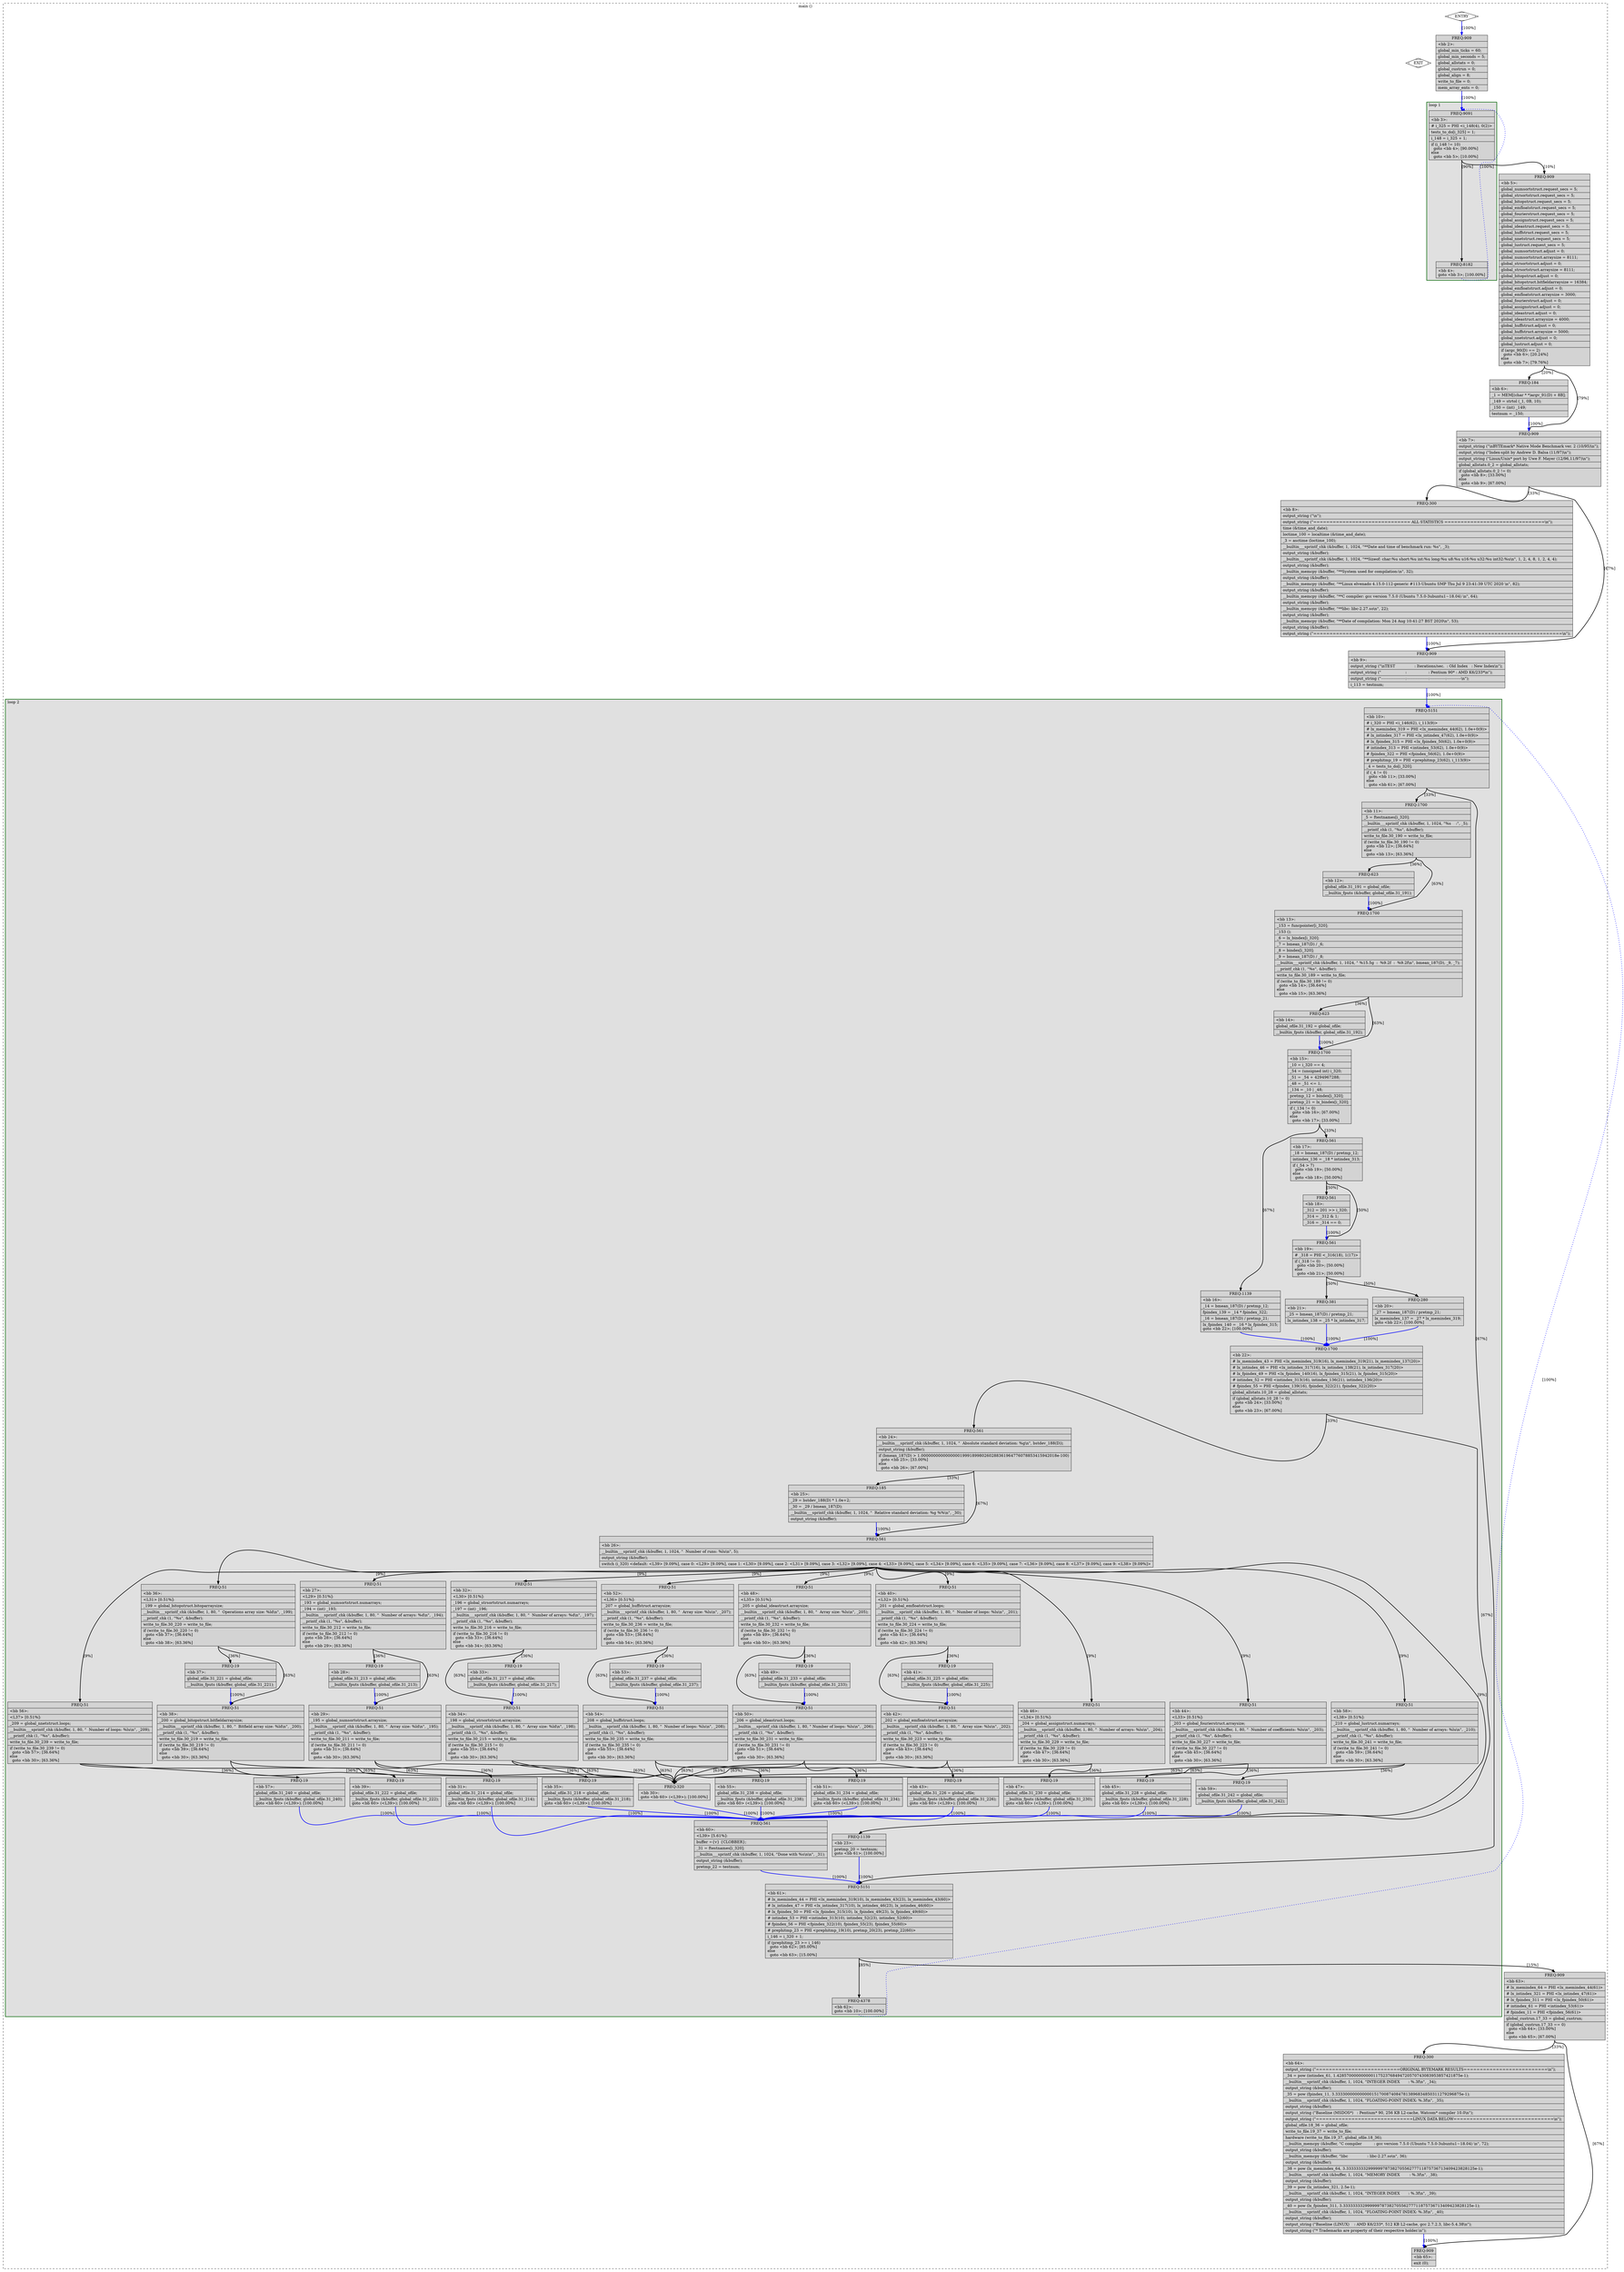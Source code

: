 digraph "nbench0.c.144t.lsplit" {
overlap=false;
subgraph "cluster_main" {
	style="dashed";
	color="black";
	label="main ()";
	subgraph cluster_54_2 {
	style="filled";
	color="darkgreen";
	fillcolor="grey88";
	label="loop 2";
	labeljust=l;
	penwidth=2;
	fn_54_basic_block_10 [shape=record,style=filled,fillcolor=lightgrey,label="{ FREQ:5151 |\<bb\ 10\>:\l\
|#\ i_320\ =\ PHI\ \<i_146(62),\ i_113(9)\>\l\
|#\ lx_memindex_319\ =\ PHI\ \<lx_memindex_44(62),\ 1.0e+0(9)\>\l\
|#\ lx_intindex_317\ =\ PHI\ \<lx_intindex_47(62),\ 1.0e+0(9)\>\l\
|#\ lx_fpindex_315\ =\ PHI\ \<lx_fpindex_50(62),\ 1.0e+0(9)\>\l\
|#\ intindex_313\ =\ PHI\ \<intindex_53(62),\ 1.0e+0(9)\>\l\
|#\ fpindex_322\ =\ PHI\ \<fpindex_56(62),\ 1.0e+0(9)\>\l\
|#\ prephitmp_19\ =\ PHI\ \<prephitmp_23(62),\ i_113(9)\>\l\
|_4\ =\ tests_to_do[i_320];\l\
|if\ (_4\ !=\ 0)\l\
\ \ goto\ \<bb\ 11\>;\ [33.00%]\l\
else\l\
\ \ goto\ \<bb\ 61\>;\ [67.00%]\l\
}"];

	fn_54_basic_block_11 [shape=record,style=filled,fillcolor=lightgrey,label="{ FREQ:1700 |\<bb\ 11\>:\l\
|_5\ =\ ftestnames[i_320];\l\
|__builtin___sprintf_chk\ (&buffer,\ 1,\ 1024,\ \"%s\ \ \ \ :\",\ _5);\l\
|__printf_chk\ (1,\ \"%s\",\ &buffer);\l\
|write_to_file.30_190\ =\ write_to_file;\l\
|if\ (write_to_file.30_190\ !=\ 0)\l\
\ \ goto\ \<bb\ 12\>;\ [36.64%]\l\
else\l\
\ \ goto\ \<bb\ 13\>;\ [63.36%]\l\
}"];

	fn_54_basic_block_61 [shape=record,style=filled,fillcolor=lightgrey,label="{ FREQ:5151 |\<bb\ 61\>:\l\
|#\ lx_memindex_44\ =\ PHI\ \<lx_memindex_319(10),\ lx_memindex_43(23),\ lx_memindex_43(60)\>\l\
|#\ lx_intindex_47\ =\ PHI\ \<lx_intindex_317(10),\ lx_intindex_46(23),\ lx_intindex_46(60)\>\l\
|#\ lx_fpindex_50\ =\ PHI\ \<lx_fpindex_315(10),\ lx_fpindex_49(23),\ lx_fpindex_49(60)\>\l\
|#\ intindex_53\ =\ PHI\ \<intindex_313(10),\ intindex_52(23),\ intindex_52(60)\>\l\
|#\ fpindex_56\ =\ PHI\ \<fpindex_322(10),\ fpindex_55(23),\ fpindex_55(60)\>\l\
|#\ prephitmp_23\ =\ PHI\ \<prephitmp_19(10),\ pretmp_20(23),\ pretmp_22(60)\>\l\
|i_146\ =\ i_320\ +\ 1;\l\
|if\ (prephitmp_23\ \>=\ i_146)\l\
\ \ goto\ \<bb\ 62\>;\ [85.00%]\l\
else\l\
\ \ goto\ \<bb\ 63\>;\ [15.00%]\l\
}"];

	fn_54_basic_block_12 [shape=record,style=filled,fillcolor=lightgrey,label="{ FREQ:623 |\<bb\ 12\>:\l\
|global_ofile.31_191\ =\ global_ofile;\l\
|__builtin_fputs\ (&buffer,\ global_ofile.31_191);\l\
}"];

	fn_54_basic_block_13 [shape=record,style=filled,fillcolor=lightgrey,label="{ FREQ:1700 |\<bb\ 13\>:\l\
|_153\ =\ funcpointer[i_320];\l\
|_153\ ();\l\
|_6\ =\ lx_bindex[i_320];\l\
|_7\ =\ bmean_187(D)\ /\ _6;\l\
|_8\ =\ bindex[i_320];\l\
|_9\ =\ bmean_187(D)\ /\ _8;\l\
|__builtin___sprintf_chk\ (&buffer,\ 1,\ 1024,\ \"\ %15.5g\ \ :\ \ %9.2f\ \ :\ \ %9.2f\\n\",\ bmean_187(D),\ _9,\ _7);\l\
|__printf_chk\ (1,\ \"%s\",\ &buffer);\l\
|write_to_file.30_189\ =\ write_to_file;\l\
|if\ (write_to_file.30_189\ !=\ 0)\l\
\ \ goto\ \<bb\ 14\>;\ [36.64%]\l\
else\l\
\ \ goto\ \<bb\ 15\>;\ [63.36%]\l\
}"];

	fn_54_basic_block_62 [shape=record,style=filled,fillcolor=lightgrey,label="{ FREQ:4378 |\<bb\ 62\>:\l\
goto\ \<bb\ 10\>;\ [100.00%]\l\
}"];

	fn_54_basic_block_14 [shape=record,style=filled,fillcolor=lightgrey,label="{ FREQ:623 |\<bb\ 14\>:\l\
|global_ofile.31_192\ =\ global_ofile;\l\
|__builtin_fputs\ (&buffer,\ global_ofile.31_192);\l\
}"];

	fn_54_basic_block_15 [shape=record,style=filled,fillcolor=lightgrey,label="{ FREQ:1700 |\<bb\ 15\>:\l\
|_10\ =\ i_320\ ==\ 4;\l\
|_54\ =\ (unsigned\ int)\ i_320;\l\
|_51\ =\ _54\ +\ 4294967288;\l\
|_48\ =\ _51\ \<=\ 1;\l\
|_134\ =\ _10\ \|\ _48;\l\
|pretmp_12\ =\ bindex[i_320];\l\
|pretmp_21\ =\ lx_bindex[i_320];\l\
|if\ (_134\ !=\ 0)\l\
\ \ goto\ \<bb\ 16\>;\ [67.00%]\l\
else\l\
\ \ goto\ \<bb\ 17\>;\ [33.00%]\l\
}"];

	fn_54_basic_block_16 [shape=record,style=filled,fillcolor=lightgrey,label="{ FREQ:1139 |\<bb\ 16\>:\l\
|_14\ =\ bmean_187(D)\ /\ pretmp_12;\l\
|fpindex_139\ =\ _14\ *\ fpindex_322;\l\
|_16\ =\ bmean_187(D)\ /\ pretmp_21;\l\
|lx_fpindex_140\ =\ _16\ *\ lx_fpindex_315;\l\
goto\ \<bb\ 22\>;\ [100.00%]\l\
}"];

	fn_54_basic_block_17 [shape=record,style=filled,fillcolor=lightgrey,label="{ FREQ:561 |\<bb\ 17\>:\l\
|_18\ =\ bmean_187(D)\ /\ pretmp_12;\l\
|intindex_136\ =\ _18\ *\ intindex_313;\l\
|if\ (_54\ \>\ 7)\l\
\ \ goto\ \<bb\ 19\>;\ [50.00%]\l\
else\l\
\ \ goto\ \<bb\ 18\>;\ [50.00%]\l\
}"];

	fn_54_basic_block_22 [shape=record,style=filled,fillcolor=lightgrey,label="{ FREQ:1700 |\<bb\ 22\>:\l\
|#\ lx_memindex_43\ =\ PHI\ \<lx_memindex_319(16),\ lx_memindex_319(21),\ lx_memindex_137(20)\>\l\
|#\ lx_intindex_46\ =\ PHI\ \<lx_intindex_317(16),\ lx_intindex_138(21),\ lx_intindex_317(20)\>\l\
|#\ lx_fpindex_49\ =\ PHI\ \<lx_fpindex_140(16),\ lx_fpindex_315(21),\ lx_fpindex_315(20)\>\l\
|#\ intindex_52\ =\ PHI\ \<intindex_313(16),\ intindex_136(21),\ intindex_136(20)\>\l\
|#\ fpindex_55\ =\ PHI\ \<fpindex_139(16),\ fpindex_322(21),\ fpindex_322(20)\>\l\
|global_allstats.10_28\ =\ global_allstats;\l\
|if\ (global_allstats.10_28\ !=\ 0)\l\
\ \ goto\ \<bb\ 24\>;\ [33.00%]\l\
else\l\
\ \ goto\ \<bb\ 23\>;\ [67.00%]\l\
}"];

	fn_54_basic_block_18 [shape=record,style=filled,fillcolor=lightgrey,label="{ FREQ:561 |\<bb\ 18\>:\l\
|_312\ =\ 201\ \>\>\ i_320;\l\
|_314\ =\ _312\ &\ 1;\l\
|_316\ =\ _314\ ==\ 0;\l\
}"];

	fn_54_basic_block_19 [shape=record,style=filled,fillcolor=lightgrey,label="{ FREQ:561 |\<bb\ 19\>:\l\
|#\ _318\ =\ PHI\ \<_316(18),\ 1(17)\>\l\
|if\ (_318\ !=\ 0)\l\
\ \ goto\ \<bb\ 20\>;\ [50.00%]\l\
else\l\
\ \ goto\ \<bb\ 21\>;\ [50.00%]\l\
}"];

	fn_54_basic_block_24 [shape=record,style=filled,fillcolor=lightgrey,label="{ FREQ:561 |\<bb\ 24\>:\l\
|__builtin___sprintf_chk\ (&buffer,\ 1,\ 1024,\ \"\ \ Absolute\ standard\ deviation:\ %g\\n\",\ bstdev_188(D));\l\
|output_string\ (&buffer);\l\
|if\ (bmean_187(D)\ \>\ 1.00000000000000001999189980260288361964776078853415942018e-100)\l\
\ \ goto\ \<bb\ 25\>;\ [33.00%]\l\
else\l\
\ \ goto\ \<bb\ 26\>;\ [67.00%]\l\
}"];

	fn_54_basic_block_23 [shape=record,style=filled,fillcolor=lightgrey,label="{ FREQ:1139 |\<bb\ 23\>:\l\
|pretmp_20\ =\ testnum;\l\
goto\ \<bb\ 61\>;\ [100.00%]\l\
}"];

	fn_54_basic_block_21 [shape=record,style=filled,fillcolor=lightgrey,label="{ FREQ:381 |\<bb\ 21\>:\l\
|_25\ =\ bmean_187(D)\ /\ pretmp_21;\l\
|lx_intindex_138\ =\ _25\ *\ lx_intindex_317;\l\
}"];

	fn_54_basic_block_20 [shape=record,style=filled,fillcolor=lightgrey,label="{ FREQ:280 |\<bb\ 20\>:\l\
|_27\ =\ bmean_187(D)\ /\ pretmp_21;\l\
|lx_memindex_137\ =\ _27\ *\ lx_memindex_319;\l\
goto\ \<bb\ 22\>;\ [100.00%]\l\
}"];

	fn_54_basic_block_25 [shape=record,style=filled,fillcolor=lightgrey,label="{ FREQ:185 |\<bb\ 25\>:\l\
|_29\ =\ bstdev_188(D)\ *\ 1.0e+2;\l\
|_30\ =\ _29\ /\ bmean_187(D);\l\
|__builtin___sprintf_chk\ (&buffer,\ 1,\ 1024,\ \"\ \ Relative\ standard\ deviation:\ %g\ %%\\n\",\ _30);\l\
|output_string\ (&buffer);\l\
}"];

	fn_54_basic_block_26 [shape=record,style=filled,fillcolor=lightgrey,label="{ FREQ:561 |\<bb\ 26\>:\l\
|__builtin___sprintf_chk\ (&buffer,\ 1,\ 1024,\ \"\ \ Number\ of\ runs:\ %lu\\n\",\ 5);\l\
|output_string\ (&buffer);\l\
|switch\ (i_320)\ \<default:\ \<L39\>\ [9.09%],\ case\ 0:\ \<L29\>\ [9.09%],\ case\ 1:\ \<L30\>\ [9.09%],\ case\ 2:\ \<L31\>\ [9.09%],\ case\ 3:\ \<L32\>\ [9.09%],\ case\ 4:\ \<L33\>\ [9.09%],\ case\ 5:\ \<L34\>\ [9.09%],\ case\ 6:\ \<L35\>\ [9.09%],\ case\ 7:\ \<L36\>\ [9.09%],\ case\ 8:\ \<L37\>\ [9.09%],\ case\ 9:\ \<L38\>\ [9.09%]\>\l\
}"];

	fn_54_basic_block_60 [shape=record,style=filled,fillcolor=lightgrey,label="{ FREQ:561 |\<bb\ 60\>:\l\
|\<L39\>\ [5.61%]:\l\
|buffer\ =\{v\}\ \{CLOBBER\};\l\
|_31\ =\ ftestnames[i_320];\l\
|__builtin___sprintf_chk\ (&buffer,\ 1,\ 1024,\ \"Done\ with\ %s\\n\\n\",\ _31);\l\
|output_string\ (&buffer);\l\
|pretmp_22\ =\ testnum;\l\
}"];

	fn_54_basic_block_27 [shape=record,style=filled,fillcolor=lightgrey,label="{ FREQ:51 |\<bb\ 27\>:\l\
|\<L29\>\ [0.51%]:\l\
|_193\ =\ global_numsortstruct.numarrays;\l\
|_194\ =\ (int)\ _193;\l\
|__builtin___sprintf_chk\ (&buffer,\ 1,\ 80,\ \"\ \ Number\ of\ arrays:\ %d\\n\",\ _194);\l\
|__printf_chk\ (1,\ \"%s\",\ &buffer);\l\
|write_to_file.30_212\ =\ write_to_file;\l\
|if\ (write_to_file.30_212\ !=\ 0)\l\
\ \ goto\ \<bb\ 28\>;\ [36.64%]\l\
else\l\
\ \ goto\ \<bb\ 29\>;\ [63.36%]\l\
}"];

	fn_54_basic_block_32 [shape=record,style=filled,fillcolor=lightgrey,label="{ FREQ:51 |\<bb\ 32\>:\l\
|\<L30\>\ [0.51%]:\l\
|_196\ =\ global_strsortstruct.numarrays;\l\
|_197\ =\ (int)\ _196;\l\
|__builtin___sprintf_chk\ (&buffer,\ 1,\ 80,\ \"\ \ Number\ of\ arrays:\ %d\\n\",\ _197);\l\
|__printf_chk\ (1,\ \"%s\",\ &buffer);\l\
|write_to_file.30_216\ =\ write_to_file;\l\
|if\ (write_to_file.30_216\ !=\ 0)\l\
\ \ goto\ \<bb\ 33\>;\ [36.64%]\l\
else\l\
\ \ goto\ \<bb\ 34\>;\ [63.36%]\l\
}"];

	fn_54_basic_block_36 [shape=record,style=filled,fillcolor=lightgrey,label="{ FREQ:51 |\<bb\ 36\>:\l\
|\<L31\>\ [0.51%]:\l\
|_199\ =\ global_bitopstruct.bitoparraysize;\l\
|__builtin___sprintf_chk\ (&buffer,\ 1,\ 80,\ \"\ \ Operations\ array\ size:\ %ld\\n\",\ _199);\l\
|__printf_chk\ (1,\ \"%s\",\ &buffer);\l\
|write_to_file.30_220\ =\ write_to_file;\l\
|if\ (write_to_file.30_220\ !=\ 0)\l\
\ \ goto\ \<bb\ 37\>;\ [36.64%]\l\
else\l\
\ \ goto\ \<bb\ 38\>;\ [63.36%]\l\
}"];

	fn_54_basic_block_40 [shape=record,style=filled,fillcolor=lightgrey,label="{ FREQ:51 |\<bb\ 40\>:\l\
|\<L32\>\ [0.51%]:\l\
|_201\ =\ global_emfloatstruct.loops;\l\
|__builtin___sprintf_chk\ (&buffer,\ 1,\ 80,\ \"\ \ Number\ of\ loops:\ %lu\\n\",\ _201);\l\
|__printf_chk\ (1,\ \"%s\",\ &buffer);\l\
|write_to_file.30_224\ =\ write_to_file;\l\
|if\ (write_to_file.30_224\ !=\ 0)\l\
\ \ goto\ \<bb\ 41\>;\ [36.64%]\l\
else\l\
\ \ goto\ \<bb\ 42\>;\ [63.36%]\l\
}"];

	fn_54_basic_block_44 [shape=record,style=filled,fillcolor=lightgrey,label="{ FREQ:51 |\<bb\ 44\>:\l\
|\<L33\>\ [0.51%]:\l\
|_203\ =\ global_fourierstruct.arraysize;\l\
|__builtin___sprintf_chk\ (&buffer,\ 1,\ 80,\ \"\ \ Number\ of\ coefficients:\ %lu\\n\",\ _203);\l\
|__printf_chk\ (1,\ \"%s\",\ &buffer);\l\
|write_to_file.30_227\ =\ write_to_file;\l\
|if\ (write_to_file.30_227\ !=\ 0)\l\
\ \ goto\ \<bb\ 45\>;\ [36.64%]\l\
else\l\
\ \ goto\ \<bb\ 30\>;\ [63.36%]\l\
}"];

	fn_54_basic_block_46 [shape=record,style=filled,fillcolor=lightgrey,label="{ FREQ:51 |\<bb\ 46\>:\l\
|\<L34\>\ [0.51%]:\l\
|_204\ =\ global_assignstruct.numarrays;\l\
|__builtin___sprintf_chk\ (&buffer,\ 1,\ 80,\ \"\ \ Number\ of\ arrays:\ %lu\\n\",\ _204);\l\
|__printf_chk\ (1,\ \"%s\",\ &buffer);\l\
|write_to_file.30_229\ =\ write_to_file;\l\
|if\ (write_to_file.30_229\ !=\ 0)\l\
\ \ goto\ \<bb\ 47\>;\ [36.64%]\l\
else\l\
\ \ goto\ \<bb\ 30\>;\ [63.36%]\l\
}"];

	fn_54_basic_block_48 [shape=record,style=filled,fillcolor=lightgrey,label="{ FREQ:51 |\<bb\ 48\>:\l\
|\<L35\>\ [0.51%]:\l\
|_205\ =\ global_ideastruct.arraysize;\l\
|__builtin___sprintf_chk\ (&buffer,\ 1,\ 80,\ \"\ \ Array\ size:\ %lu\\n\",\ _205);\l\
|__printf_chk\ (1,\ \"%s\",\ &buffer);\l\
|write_to_file.30_232\ =\ write_to_file;\l\
|if\ (write_to_file.30_232\ !=\ 0)\l\
\ \ goto\ \<bb\ 49\>;\ [36.64%]\l\
else\l\
\ \ goto\ \<bb\ 50\>;\ [63.36%]\l\
}"];

	fn_54_basic_block_52 [shape=record,style=filled,fillcolor=lightgrey,label="{ FREQ:51 |\<bb\ 52\>:\l\
|\<L36\>\ [0.51%]:\l\
|_207\ =\ global_huffstruct.arraysize;\l\
|__builtin___sprintf_chk\ (&buffer,\ 1,\ 80,\ \"\ \ Array\ size:\ %lu\\n\",\ _207);\l\
|__printf_chk\ (1,\ \"%s\",\ &buffer);\l\
|write_to_file.30_236\ =\ write_to_file;\l\
|if\ (write_to_file.30_236\ !=\ 0)\l\
\ \ goto\ \<bb\ 53\>;\ [36.64%]\l\
else\l\
\ \ goto\ \<bb\ 54\>;\ [63.36%]\l\
}"];

	fn_54_basic_block_56 [shape=record,style=filled,fillcolor=lightgrey,label="{ FREQ:51 |\<bb\ 56\>:\l\
|\<L37\>\ [0.51%]:\l\
|_209\ =\ global_nnetstruct.loops;\l\
|__builtin___sprintf_chk\ (&buffer,\ 1,\ 80,\ \"\ \ Number\ of\ loops:\ %lu\\n\",\ _209);\l\
|__printf_chk\ (1,\ \"%s\",\ &buffer);\l\
|write_to_file.30_239\ =\ write_to_file;\l\
|if\ (write_to_file.30_239\ !=\ 0)\l\
\ \ goto\ \<bb\ 57\>;\ [36.64%]\l\
else\l\
\ \ goto\ \<bb\ 30\>;\ [63.36%]\l\
}"];

	fn_54_basic_block_58 [shape=record,style=filled,fillcolor=lightgrey,label="{ FREQ:51 |\<bb\ 58\>:\l\
|\<L38\>\ [0.51%]:\l\
|_210\ =\ global_lustruct.numarrays;\l\
|__builtin___sprintf_chk\ (&buffer,\ 1,\ 80,\ \"\ \ Number\ of\ arrays:\ %lu\\n\",\ _210);\l\
|__printf_chk\ (1,\ \"%s\",\ &buffer);\l\
|write_to_file.30_241\ =\ write_to_file;\l\
|if\ (write_to_file.30_241\ !=\ 0)\l\
\ \ goto\ \<bb\ 59\>;\ [36.64%]\l\
else\l\
\ \ goto\ \<bb\ 30\>;\ [63.36%]\l\
}"];

	fn_54_basic_block_28 [shape=record,style=filled,fillcolor=lightgrey,label="{ FREQ:19 |\<bb\ 28\>:\l\
|global_ofile.31_213\ =\ global_ofile;\l\
|__builtin_fputs\ (&buffer,\ global_ofile.31_213);\l\
}"];

	fn_54_basic_block_29 [shape=record,style=filled,fillcolor=lightgrey,label="{ FREQ:51 |\<bb\ 29\>:\l\
|_195\ =\ global_numsortstruct.arraysize;\l\
|__builtin___sprintf_chk\ (&buffer,\ 1,\ 80,\ \"\ \ Array\ size:\ %ld\\n\",\ _195);\l\
|__printf_chk\ (1,\ \"%s\",\ &buffer);\l\
|write_to_file.30_211\ =\ write_to_file;\l\
|if\ (write_to_file.30_211\ !=\ 0)\l\
\ \ goto\ \<bb\ 31\>;\ [36.64%]\l\
else\l\
\ \ goto\ \<bb\ 30\>;\ [63.36%]\l\
}"];

	fn_54_basic_block_33 [shape=record,style=filled,fillcolor=lightgrey,label="{ FREQ:19 |\<bb\ 33\>:\l\
|global_ofile.31_217\ =\ global_ofile;\l\
|__builtin_fputs\ (&buffer,\ global_ofile.31_217);\l\
}"];

	fn_54_basic_block_34 [shape=record,style=filled,fillcolor=lightgrey,label="{ FREQ:51 |\<bb\ 34\>:\l\
|_198\ =\ global_strsortstruct.arraysize;\l\
|__builtin___sprintf_chk\ (&buffer,\ 1,\ 80,\ \"\ \ Array\ size:\ %ld\\n\",\ _198);\l\
|__printf_chk\ (1,\ \"%s\",\ &buffer);\l\
|write_to_file.30_215\ =\ write_to_file;\l\
|if\ (write_to_file.30_215\ !=\ 0)\l\
\ \ goto\ \<bb\ 35\>;\ [36.64%]\l\
else\l\
\ \ goto\ \<bb\ 30\>;\ [63.36%]\l\
}"];

	fn_54_basic_block_37 [shape=record,style=filled,fillcolor=lightgrey,label="{ FREQ:19 |\<bb\ 37\>:\l\
|global_ofile.31_221\ =\ global_ofile;\l\
|__builtin_fputs\ (&buffer,\ global_ofile.31_221);\l\
}"];

	fn_54_basic_block_38 [shape=record,style=filled,fillcolor=lightgrey,label="{ FREQ:51 |\<bb\ 38\>:\l\
|_200\ =\ global_bitopstruct.bitfieldarraysize;\l\
|__builtin___sprintf_chk\ (&buffer,\ 1,\ 80,\ \"\ \ Bitfield\ array\ size:\ %ld\\n\",\ _200);\l\
|__printf_chk\ (1,\ \"%s\",\ &buffer);\l\
|write_to_file.30_219\ =\ write_to_file;\l\
|if\ (write_to_file.30_219\ !=\ 0)\l\
\ \ goto\ \<bb\ 39\>;\ [36.64%]\l\
else\l\
\ \ goto\ \<bb\ 30\>;\ [63.36%]\l\
}"];

	fn_54_basic_block_41 [shape=record,style=filled,fillcolor=lightgrey,label="{ FREQ:19 |\<bb\ 41\>:\l\
|global_ofile.31_225\ =\ global_ofile;\l\
|__builtin_fputs\ (&buffer,\ global_ofile.31_225);\l\
}"];

	fn_54_basic_block_42 [shape=record,style=filled,fillcolor=lightgrey,label="{ FREQ:51 |\<bb\ 42\>:\l\
|_202\ =\ global_emfloatstruct.arraysize;\l\
|__builtin___sprintf_chk\ (&buffer,\ 1,\ 80,\ \"\ \ Array\ size:\ %lu\\n\",\ _202);\l\
|__printf_chk\ (1,\ \"%s\",\ &buffer);\l\
|write_to_file.30_223\ =\ write_to_file;\l\
|if\ (write_to_file.30_223\ !=\ 0)\l\
\ \ goto\ \<bb\ 43\>;\ [36.64%]\l\
else\l\
\ \ goto\ \<bb\ 30\>;\ [63.36%]\l\
}"];

	fn_54_basic_block_45 [shape=record,style=filled,fillcolor=lightgrey,label="{ FREQ:19 |\<bb\ 45\>:\l\
|global_ofile.31_228\ =\ global_ofile;\l\
|__builtin_fputs\ (&buffer,\ global_ofile.31_228);\l\
goto\ \<bb\ 60\>\ (\<L39\>);\ [100.00%]\l\
}"];

	fn_54_basic_block_30 [shape=record,style=filled,fillcolor=lightgrey,label="{ FREQ:320 |\<bb\ 30\>:\l\
goto\ \<bb\ 60\>\ (\<L39\>);\ [100.00%]\l\
}"];

	fn_54_basic_block_47 [shape=record,style=filled,fillcolor=lightgrey,label="{ FREQ:19 |\<bb\ 47\>:\l\
|global_ofile.31_230\ =\ global_ofile;\l\
|__builtin_fputs\ (&buffer,\ global_ofile.31_230);\l\
goto\ \<bb\ 60\>\ (\<L39\>);\ [100.00%]\l\
}"];

	fn_54_basic_block_49 [shape=record,style=filled,fillcolor=lightgrey,label="{ FREQ:19 |\<bb\ 49\>:\l\
|global_ofile.31_233\ =\ global_ofile;\l\
|__builtin_fputs\ (&buffer,\ global_ofile.31_233);\l\
}"];

	fn_54_basic_block_50 [shape=record,style=filled,fillcolor=lightgrey,label="{ FREQ:51 |\<bb\ 50\>:\l\
|_206\ =\ global_ideastruct.loops;\l\
|__builtin___sprintf_chk\ (&buffer,\ 1,\ 80,\ \"\ Number\ of\ loops:\ %lu\\n\",\ _206);\l\
|__printf_chk\ (1,\ \"%s\",\ &buffer);\l\
|write_to_file.30_231\ =\ write_to_file;\l\
|if\ (write_to_file.30_231\ !=\ 0)\l\
\ \ goto\ \<bb\ 51\>;\ [36.64%]\l\
else\l\
\ \ goto\ \<bb\ 30\>;\ [63.36%]\l\
}"];

	fn_54_basic_block_53 [shape=record,style=filled,fillcolor=lightgrey,label="{ FREQ:19 |\<bb\ 53\>:\l\
|global_ofile.31_237\ =\ global_ofile;\l\
|__builtin_fputs\ (&buffer,\ global_ofile.31_237);\l\
}"];

	fn_54_basic_block_54 [shape=record,style=filled,fillcolor=lightgrey,label="{ FREQ:51 |\<bb\ 54\>:\l\
|_208\ =\ global_huffstruct.loops;\l\
|__builtin___sprintf_chk\ (&buffer,\ 1,\ 80,\ \"\ \ Number\ of\ loops:\ %lu\\n\",\ _208);\l\
|__printf_chk\ (1,\ \"%s\",\ &buffer);\l\
|write_to_file.30_235\ =\ write_to_file;\l\
|if\ (write_to_file.30_235\ !=\ 0)\l\
\ \ goto\ \<bb\ 55\>;\ [36.64%]\l\
else\l\
\ \ goto\ \<bb\ 30\>;\ [63.36%]\l\
}"];

	fn_54_basic_block_57 [shape=record,style=filled,fillcolor=lightgrey,label="{ FREQ:19 |\<bb\ 57\>:\l\
|global_ofile.31_240\ =\ global_ofile;\l\
|__builtin_fputs\ (&buffer,\ global_ofile.31_240);\l\
goto\ \<bb\ 60\>\ (\<L39\>);\ [100.00%]\l\
}"];

	fn_54_basic_block_59 [shape=record,style=filled,fillcolor=lightgrey,label="{ FREQ:19 |\<bb\ 59\>:\l\
|global_ofile.31_242\ =\ global_ofile;\l\
|__builtin_fputs\ (&buffer,\ global_ofile.31_242);\l\
}"];

	fn_54_basic_block_31 [shape=record,style=filled,fillcolor=lightgrey,label="{ FREQ:19 |\<bb\ 31\>:\l\
|global_ofile.31_214\ =\ global_ofile;\l\
|__builtin_fputs\ (&buffer,\ global_ofile.31_214);\l\
goto\ \<bb\ 60\>\ (\<L39\>);\ [100.00%]\l\
}"];

	fn_54_basic_block_35 [shape=record,style=filled,fillcolor=lightgrey,label="{ FREQ:19 |\<bb\ 35\>:\l\
|global_ofile.31_218\ =\ global_ofile;\l\
|__builtin_fputs\ (&buffer,\ global_ofile.31_218);\l\
goto\ \<bb\ 60\>\ (\<L39\>);\ [100.00%]\l\
}"];

	fn_54_basic_block_39 [shape=record,style=filled,fillcolor=lightgrey,label="{ FREQ:19 |\<bb\ 39\>:\l\
|global_ofile.31_222\ =\ global_ofile;\l\
|__builtin_fputs\ (&buffer,\ global_ofile.31_222);\l\
goto\ \<bb\ 60\>\ (\<L39\>);\ [100.00%]\l\
}"];

	fn_54_basic_block_43 [shape=record,style=filled,fillcolor=lightgrey,label="{ FREQ:19 |\<bb\ 43\>:\l\
|global_ofile.31_226\ =\ global_ofile;\l\
|__builtin_fputs\ (&buffer,\ global_ofile.31_226);\l\
goto\ \<bb\ 60\>\ (\<L39\>);\ [100.00%]\l\
}"];

	fn_54_basic_block_51 [shape=record,style=filled,fillcolor=lightgrey,label="{ FREQ:19 |\<bb\ 51\>:\l\
|global_ofile.31_234\ =\ global_ofile;\l\
|__builtin_fputs\ (&buffer,\ global_ofile.31_234);\l\
goto\ \<bb\ 60\>\ (\<L39\>);\ [100.00%]\l\
}"];

	fn_54_basic_block_55 [shape=record,style=filled,fillcolor=lightgrey,label="{ FREQ:19 |\<bb\ 55\>:\l\
|global_ofile.31_238\ =\ global_ofile;\l\
|__builtin_fputs\ (&buffer,\ global_ofile.31_238);\l\
goto\ \<bb\ 60\>\ (\<L39\>);\ [100.00%]\l\
}"];

	}
	subgraph cluster_54_1 {
	style="filled";
	color="darkgreen";
	fillcolor="grey88";
	label="loop 1";
	labeljust=l;
	penwidth=2;
	fn_54_basic_block_3 [shape=record,style=filled,fillcolor=lightgrey,label="{ FREQ:9091 |\<bb\ 3\>:\l\
|#\ i_325\ =\ PHI\ \<i_148(4),\ 0(2)\>\l\
|tests_to_do[i_325]\ =\ 1;\l\
|i_148\ =\ i_325\ +\ 1;\l\
|if\ (i_148\ !=\ 10)\l\
\ \ goto\ \<bb\ 4\>;\ [90.00%]\l\
else\l\
\ \ goto\ \<bb\ 5\>;\ [10.00%]\l\
}"];

	fn_54_basic_block_4 [shape=record,style=filled,fillcolor=lightgrey,label="{ FREQ:8182 |\<bb\ 4\>:\l\
goto\ \<bb\ 3\>;\ [100.00%]\l\
}"];

	}
	fn_54_basic_block_0 [shape=Mdiamond,style=filled,fillcolor=white,label="ENTRY"];

	fn_54_basic_block_1 [shape=Mdiamond,style=filled,fillcolor=white,label="EXIT"];

	fn_54_basic_block_2 [shape=record,style=filled,fillcolor=lightgrey,label="{ FREQ:909 |\<bb\ 2\>:\l\
|global_min_ticks\ =\ 60;\l\
|global_min_seconds\ =\ 5;\l\
|global_allstats\ =\ 0;\l\
|global_custrun\ =\ 0;\l\
|global_align\ =\ 8;\l\
|write_to_file\ =\ 0;\l\
|mem_array_ents\ =\ 0;\l\
}"];

	fn_54_basic_block_5 [shape=record,style=filled,fillcolor=lightgrey,label="{ FREQ:909 |\<bb\ 5\>:\l\
|global_numsortstruct.request_secs\ =\ 5;\l\
|global_strsortstruct.request_secs\ =\ 5;\l\
|global_bitopstruct.request_secs\ =\ 5;\l\
|global_emfloatstruct.request_secs\ =\ 5;\l\
|global_fourierstruct.request_secs\ =\ 5;\l\
|global_assignstruct.request_secs\ =\ 5;\l\
|global_ideastruct.request_secs\ =\ 5;\l\
|global_huffstruct.request_secs\ =\ 5;\l\
|global_nnetstruct.request_secs\ =\ 5;\l\
|global_lustruct.request_secs\ =\ 5;\l\
|global_numsortstruct.adjust\ =\ 0;\l\
|global_numsortstruct.arraysize\ =\ 8111;\l\
|global_strsortstruct.adjust\ =\ 0;\l\
|global_strsortstruct.arraysize\ =\ 8111;\l\
|global_bitopstruct.adjust\ =\ 0;\l\
|global_bitopstruct.bitfieldarraysize\ =\ 16384;\l\
|global_emfloatstruct.adjust\ =\ 0;\l\
|global_emfloatstruct.arraysize\ =\ 3000;\l\
|global_fourierstruct.adjust\ =\ 0;\l\
|global_assignstruct.adjust\ =\ 0;\l\
|global_ideastruct.adjust\ =\ 0;\l\
|global_ideastruct.arraysize\ =\ 4000;\l\
|global_huffstruct.adjust\ =\ 0;\l\
|global_huffstruct.arraysize\ =\ 5000;\l\
|global_nnetstruct.adjust\ =\ 0;\l\
|global_lustruct.adjust\ =\ 0;\l\
|if\ (argc_90(D)\ ==\ 2)\l\
\ \ goto\ \<bb\ 6\>;\ [20.24%]\l\
else\l\
\ \ goto\ \<bb\ 7\>;\ [79.76%]\l\
}"];

	fn_54_basic_block_6 [shape=record,style=filled,fillcolor=lightgrey,label="{ FREQ:184 |\<bb\ 6\>:\l\
|_1\ =\ MEM[(char\ *\ *)argv_91(D)\ +\ 8B];\l\
|_149\ =\ strtol\ (_1,\ 0B,\ 10);\l\
|_150\ =\ (int)\ _149;\l\
|testnum\ =\ _150;\l\
}"];

	fn_54_basic_block_7 [shape=record,style=filled,fillcolor=lightgrey,label="{ FREQ:909 |\<bb\ 7\>:\l\
|output_string\ (\"\\nBYTEmark*\ Native\ Mode\ Benchmark\ ver.\ 2\ (10/95)\\n\");\l\
|output_string\ (\"Index-split\ by\ Andrew\ D.\ Balsa\ (11/97)\\n\");\l\
|output_string\ (\"Linux/Unix*\ port\ by\ Uwe\ F.\ Mayer\ (12/96,11/97)\\n\");\l\
|global_allstats.0_2\ =\ global_allstats;\l\
|if\ (global_allstats.0_2\ !=\ 0)\l\
\ \ goto\ \<bb\ 8\>;\ [33.00%]\l\
else\l\
\ \ goto\ \<bb\ 9\>;\ [67.00%]\l\
}"];

	fn_54_basic_block_8 [shape=record,style=filled,fillcolor=lightgrey,label="{ FREQ:300 |\<bb\ 8\>:\l\
|output_string\ (\"\\n\");\l\
|output_string\ (\"==============================\ ALL\ STATISTICS\ ===============================\\n\");\l\
|time\ (&time_and_date);\l\
|loctime_100\ =\ localtime\ (&time_and_date);\l\
|_3\ =\ asctime\ (loctime_100);\l\
|__builtin___sprintf_chk\ (&buffer,\ 1,\ 1024,\ \"**Date\ and\ time\ of\ benchmark\ run:\ %s\",\ _3);\l\
|output_string\ (&buffer);\l\
|__builtin___sprintf_chk\ (&buffer,\ 1,\ 1024,\ \"**Sizeof:\ char:%u\ short:%u\ int:%u\ long:%u\ u8:%u\ u16:%u\ u32:%u\ int32:%u\\n\",\ 1,\ 2,\ 4,\ 8,\ 1,\ 2,\ 4,\ 4);\l\
|output_string\ (&buffer);\l\
|__builtin_memcpy\ (&buffer,\ \"**System\ used\ for\ compilation:\\n\",\ 32);\l\
|output_string\ (&buffer);\l\
|__builtin_memcpy\ (&buffer,\ \"**Linux\ elvenado\ 4.15.0-112-generic\ #113-Ubuntu\ SMP\ Thu\ Jul\ 9\ 23:41:39\ UTC\ 2020\ \\n\",\ 82);\l\
|output_string\ (&buffer);\l\
|__builtin_memcpy\ (&buffer,\ \"**C\ compiler:\ gcc\ version\ 7.5.0\ (Ubuntu\ 7.5.0-3ubuntu1~18.04)\ \\n\",\ 64);\l\
|output_string\ (&buffer);\l\
|__builtin_memcpy\ (&buffer,\ \"**libc:\ libc-2.27.so\\n\",\ 22);\l\
|output_string\ (&buffer);\l\
|__builtin_memcpy\ (&buffer,\ \"**Date\ of\ compilation:\ Mon\ 24\ Aug\ 10:41:27\ BST\ 2020\\n\",\ 53);\l\
|output_string\ (&buffer);\l\
|output_string\ (\"=============================================================================\\n\");\l\
}"];

	fn_54_basic_block_9 [shape=record,style=filled,fillcolor=lightgrey,label="{ FREQ:909 |\<bb\ 9\>:\l\
|output_string\ (\"\\nTEST\ \ \ \ \ \ \ \ \ \ \ \ \ \ \ \ :\ Iterations/sec.\ \ :\ Old\ Index\ \ \ :\ New\ Index\\n\");\l\
|output_string\ (\"\ \ \ \ \ \ \ \ \ \ \ \ \ \ \ \ \ \ \ \ :\ \ \ \ \ \ \ \ \ \ \ \ \ \ \ \ \ \ :\ Pentium\ 90*\ :\ AMD\ K6/233*\\n\");\l\
|output_string\ (\"--------------------:------------------:-------------:------------\\n\");\l\
|i_113\ =\ testnum;\l\
}"];

	fn_54_basic_block_63 [shape=record,style=filled,fillcolor=lightgrey,label="{ FREQ:909 |\<bb\ 63\>:\l\
|#\ lx_memindex_64\ =\ PHI\ \<lx_memindex_44(61)\>\l\
|#\ lx_intindex_321\ =\ PHI\ \<lx_intindex_47(61)\>\l\
|#\ lx_fpindex_311\ =\ PHI\ \<lx_fpindex_50(61)\>\l\
|#\ intindex_61\ =\ PHI\ \<intindex_53(61)\>\l\
|#\ fpindex_11\ =\ PHI\ \<fpindex_56(61)\>\l\
|global_custrun.17_33\ =\ global_custrun;\l\
|if\ (global_custrun.17_33\ ==\ 0)\l\
\ \ goto\ \<bb\ 64\>;\ [33.00%]\l\
else\l\
\ \ goto\ \<bb\ 65\>;\ [67.00%]\l\
}"];

	fn_54_basic_block_64 [shape=record,style=filled,fillcolor=lightgrey,label="{ FREQ:300 |\<bb\ 64\>:\l\
|output_string\ (\"==========================ORIGINAL\ BYTEMARK\ RESULTS==========================\\n\");\l\
|_34\ =\ pow\ (intindex_61,\ 1.428570000000000117523768494720570743083953857421875e-1);\l\
|__builtin___sprintf_chk\ (&buffer,\ 1,\ 1024,\ \"INTEGER\ INDEX\ \ \ \ \ \ \ :\ %.3f\\n\",\ _34);\l\
|output_string\ (&buffer);\l\
|_35\ =\ pow\ (fpindex_11,\ 3.3333000000000001517008740847813896834850311279296875e-1);\l\
|__builtin___sprintf_chk\ (&buffer,\ 1,\ 1024,\ \"FLOATING-POINT\ INDEX:\ %.3f\\n\",\ _35);\l\
|output_string\ (&buffer);\l\
|output_string\ (\"Baseline\ (MSDOS*)\ \ \ :\ Pentium*\ 90,\ 256\ KB\ L2-cache,\ Watcom*\ compiler\ 10.0\\n\");\l\
|output_string\ (\"==============================LINUX\ DATA\ BELOW===============================\\n\");\l\
|global_ofile.18_36\ =\ global_ofile;\l\
|write_to_file.19_37\ =\ write_to_file;\l\
|hardware\ (write_to_file.19_37,\ global_ofile.18_36);\l\
|__builtin_memcpy\ (&buffer,\ \"C\ compiler\ \ \ \ \ \ \ \ \ \ :\ gcc\ version\ 7.5.0\ (Ubuntu\ 7.5.0-3ubuntu1~18.04)\ \\n\",\ 72);\l\
|output_string\ (&buffer);\l\
|__builtin_memcpy\ (&buffer,\ \"libc\ \ \ \ \ \ \ \ \ \ \ \ \ \ \ \ :\ libc-2.27.so\\n\",\ 36);\l\
|output_string\ (&buffer);\l\
|_38\ =\ pow\ (lx_memindex_64,\ 3.33333333299999978738270556277711875736713409423828125e-1);\l\
|__builtin___sprintf_chk\ (&buffer,\ 1,\ 1024,\ \"MEMORY\ INDEX\ \ \ \ \ \ \ \ :\ %.3f\\n\",\ _38);\l\
|output_string\ (&buffer);\l\
|_39\ =\ pow\ (lx_intindex_321,\ 2.5e-1);\l\
|__builtin___sprintf_chk\ (&buffer,\ 1,\ 1024,\ \"INTEGER\ INDEX\ \ \ \ \ \ \ :\ %.3f\\n\",\ _39);\l\
|output_string\ (&buffer);\l\
|_40\ =\ pow\ (lx_fpindex_311,\ 3.33333333299999978738270556277711875736713409423828125e-1);\l\
|__builtin___sprintf_chk\ (&buffer,\ 1,\ 1024,\ \"FLOATING-POINT\ INDEX:\ %.3f\\n\",\ _40);\l\
|output_string\ (&buffer);\l\
|output_string\ (\"Baseline\ (LINUX)\ \ \ \ :\ AMD\ K6/233*,\ 512\ KB\ L2-cache,\ gcc\ 2.7.2.3,\ libc-5.4.38\\n\");\l\
|output_string\ (\"*\ Trademarks\ are\ property\ of\ their\ respective\ holder.\\n\");\l\
}"];

	fn_54_basic_block_65 [shape=record,style=filled,fillcolor=lightgrey,label="{ FREQ:909 |\<bb\ 65\>:\l\
|exit\ (0);\l\
}"];

	fn_54_basic_block_0:s -> fn_54_basic_block_2:n [style="solid,bold",color=blue,weight=100,constraint=true, label="[100%]"];
	fn_54_basic_block_2:s -> fn_54_basic_block_3:n [style="solid,bold",color=blue,weight=100,constraint=true, label="[100%]"];
	fn_54_basic_block_3:s -> fn_54_basic_block_4:n [style="solid,bold",color=black,weight=10,constraint=true, label="[90%]"];
	fn_54_basic_block_3:s -> fn_54_basic_block_5:n [style="solid,bold",color=black,weight=10,constraint=true, label="[10%]"];
	fn_54_basic_block_4:s -> fn_54_basic_block_3:n [style="dotted,bold",color=blue,weight=10,constraint=false, label="[100%]"];
	fn_54_basic_block_5:s -> fn_54_basic_block_6:n [style="solid,bold",color=black,weight=10,constraint=true, label="[20%]"];
	fn_54_basic_block_5:s -> fn_54_basic_block_7:n [style="solid,bold",color=black,weight=10,constraint=true, label="[79%]"];
	fn_54_basic_block_6:s -> fn_54_basic_block_7:n [style="solid,bold",color=blue,weight=100,constraint=true, label="[100%]"];
	fn_54_basic_block_7:s -> fn_54_basic_block_8:n [style="solid,bold",color=black,weight=10,constraint=true, label="[33%]"];
	fn_54_basic_block_7:s -> fn_54_basic_block_9:n [style="solid,bold",color=black,weight=10,constraint=true, label="[67%]"];
	fn_54_basic_block_8:s -> fn_54_basic_block_9:n [style="solid,bold",color=blue,weight=100,constraint=true, label="[100%]"];
	fn_54_basic_block_9:s -> fn_54_basic_block_10:n [style="solid,bold",color=blue,weight=100,constraint=true, label="[100%]"];
	fn_54_basic_block_10:s -> fn_54_basic_block_11:n [style="solid,bold",color=black,weight=10,constraint=true, label="[33%]"];
	fn_54_basic_block_10:s -> fn_54_basic_block_61:n [style="solid,bold",color=black,weight=10,constraint=true, label="[67%]"];
	fn_54_basic_block_11:s -> fn_54_basic_block_12:n [style="solid,bold",color=black,weight=10,constraint=true, label="[36%]"];
	fn_54_basic_block_11:s -> fn_54_basic_block_13:n [style="solid,bold",color=black,weight=10,constraint=true, label="[63%]"];
	fn_54_basic_block_12:s -> fn_54_basic_block_13:n [style="solid,bold",color=blue,weight=100,constraint=true, label="[100%]"];
	fn_54_basic_block_13:s -> fn_54_basic_block_14:n [style="solid,bold",color=black,weight=10,constraint=true, label="[36%]"];
	fn_54_basic_block_13:s -> fn_54_basic_block_15:n [style="solid,bold",color=black,weight=10,constraint=true, label="[63%]"];
	fn_54_basic_block_14:s -> fn_54_basic_block_15:n [style="solid,bold",color=blue,weight=100,constraint=true, label="[100%]"];
	fn_54_basic_block_15:s -> fn_54_basic_block_16:n [style="solid,bold",color=black,weight=10,constraint=true, label="[67%]"];
	fn_54_basic_block_15:s -> fn_54_basic_block_17:n [style="solid,bold",color=black,weight=10,constraint=true, label="[33%]"];
	fn_54_basic_block_16:s -> fn_54_basic_block_22:n [style="solid,bold",color=blue,weight=100,constraint=true, label="[100%]"];
	fn_54_basic_block_17:s -> fn_54_basic_block_18:n [style="solid,bold",color=black,weight=10,constraint=true, label="[50%]"];
	fn_54_basic_block_17:s -> fn_54_basic_block_19:n [style="solid,bold",color=black,weight=10,constraint=true, label="[50%]"];
	fn_54_basic_block_18:s -> fn_54_basic_block_19:n [style="solid,bold",color=blue,weight=100,constraint=true, label="[100%]"];
	fn_54_basic_block_19:s -> fn_54_basic_block_21:n [style="solid,bold",color=black,weight=10,constraint=true, label="[50%]"];
	fn_54_basic_block_19:s -> fn_54_basic_block_20:n [style="solid,bold",color=black,weight=10,constraint=true, label="[50%]"];
	fn_54_basic_block_20:s -> fn_54_basic_block_22:n [style="solid,bold",color=blue,weight=100,constraint=true, label="[100%]"];
	fn_54_basic_block_21:s -> fn_54_basic_block_22:n [style="solid,bold",color=blue,weight=100,constraint=true, label="[100%]"];
	fn_54_basic_block_22:s -> fn_54_basic_block_24:n [style="solid,bold",color=black,weight=10,constraint=true, label="[33%]"];
	fn_54_basic_block_22:s -> fn_54_basic_block_23:n [style="solid,bold",color=black,weight=10,constraint=true, label="[67%]"];
	fn_54_basic_block_23:s -> fn_54_basic_block_61:n [style="solid,bold",color=blue,weight=100,constraint=true, label="[100%]"];
	fn_54_basic_block_24:s -> fn_54_basic_block_25:n [style="solid,bold",color=black,weight=10,constraint=true, label="[33%]"];
	fn_54_basic_block_24:s -> fn_54_basic_block_26:n [style="solid,bold",color=black,weight=10,constraint=true, label="[67%]"];
	fn_54_basic_block_25:s -> fn_54_basic_block_26:n [style="solid,bold",color=blue,weight=100,constraint=true, label="[100%]"];
	fn_54_basic_block_26:s -> fn_54_basic_block_60:n [style="solid,bold",color=black,weight=10,constraint=true, label="[9%]"];
	fn_54_basic_block_26:s -> fn_54_basic_block_27:n [style="solid,bold",color=black,weight=10,constraint=true, label="[9%]"];
	fn_54_basic_block_26:s -> fn_54_basic_block_32:n [style="solid,bold",color=black,weight=10,constraint=true, label="[9%]"];
	fn_54_basic_block_26:s -> fn_54_basic_block_36:n [style="solid,bold",color=black,weight=10,constraint=true, label="[9%]"];
	fn_54_basic_block_26:s -> fn_54_basic_block_40:n [style="solid,bold",color=black,weight=10,constraint=true, label="[9%]"];
	fn_54_basic_block_26:s -> fn_54_basic_block_44:n [style="solid,bold",color=black,weight=10,constraint=true, label="[9%]"];
	fn_54_basic_block_26:s -> fn_54_basic_block_46:n [style="solid,bold",color=black,weight=10,constraint=true, label="[9%]"];
	fn_54_basic_block_26:s -> fn_54_basic_block_48:n [style="solid,bold",color=black,weight=10,constraint=true, label="[9%]"];
	fn_54_basic_block_26:s -> fn_54_basic_block_52:n [style="solid,bold",color=black,weight=10,constraint=true, label="[9%]"];
	fn_54_basic_block_26:s -> fn_54_basic_block_56:n [style="solid,bold",color=black,weight=10,constraint=true, label="[9%]"];
	fn_54_basic_block_26:s -> fn_54_basic_block_58:n [style="solid,bold",color=black,weight=10,constraint=true, label="[9%]"];
	fn_54_basic_block_27:s -> fn_54_basic_block_28:n [style="solid,bold",color=black,weight=10,constraint=true, label="[36%]"];
	fn_54_basic_block_27:s -> fn_54_basic_block_29:n [style="solid,bold",color=black,weight=10,constraint=true, label="[63%]"];
	fn_54_basic_block_28:s -> fn_54_basic_block_29:n [style="solid,bold",color=blue,weight=100,constraint=true, label="[100%]"];
	fn_54_basic_block_29:s -> fn_54_basic_block_31:n [style="solid,bold",color=black,weight=10,constraint=true, label="[36%]"];
	fn_54_basic_block_29:s -> fn_54_basic_block_30:n [style="solid,bold",color=black,weight=10,constraint=true, label="[63%]"];
	fn_54_basic_block_30:s -> fn_54_basic_block_60:n [style="solid,bold",color=blue,weight=100,constraint=true, label="[100%]"];
	fn_54_basic_block_31:s -> fn_54_basic_block_60:n [style="solid,bold",color=blue,weight=100,constraint=true, label="[100%]"];
	fn_54_basic_block_32:s -> fn_54_basic_block_33:n [style="solid,bold",color=black,weight=10,constraint=true, label="[36%]"];
	fn_54_basic_block_32:s -> fn_54_basic_block_34:n [style="solid,bold",color=black,weight=10,constraint=true, label="[63%]"];
	fn_54_basic_block_33:s -> fn_54_basic_block_34:n [style="solid,bold",color=blue,weight=100,constraint=true, label="[100%]"];
	fn_54_basic_block_34:s -> fn_54_basic_block_35:n [style="solid,bold",color=black,weight=10,constraint=true, label="[36%]"];
	fn_54_basic_block_34:s -> fn_54_basic_block_30:n [style="solid,bold",color=black,weight=10,constraint=true, label="[63%]"];
	fn_54_basic_block_35:s -> fn_54_basic_block_60:n [style="solid,bold",color=blue,weight=100,constraint=true, label="[100%]"];
	fn_54_basic_block_36:s -> fn_54_basic_block_37:n [style="solid,bold",color=black,weight=10,constraint=true, label="[36%]"];
	fn_54_basic_block_36:s -> fn_54_basic_block_38:n [style="solid,bold",color=black,weight=10,constraint=true, label="[63%]"];
	fn_54_basic_block_37:s -> fn_54_basic_block_38:n [style="solid,bold",color=blue,weight=100,constraint=true, label="[100%]"];
	fn_54_basic_block_38:s -> fn_54_basic_block_39:n [style="solid,bold",color=black,weight=10,constraint=true, label="[36%]"];
	fn_54_basic_block_38:s -> fn_54_basic_block_30:n [style="solid,bold",color=black,weight=10,constraint=true, label="[63%]"];
	fn_54_basic_block_39:s -> fn_54_basic_block_60:n [style="solid,bold",color=blue,weight=100,constraint=true, label="[100%]"];
	fn_54_basic_block_40:s -> fn_54_basic_block_41:n [style="solid,bold",color=black,weight=10,constraint=true, label="[36%]"];
	fn_54_basic_block_40:s -> fn_54_basic_block_42:n [style="solid,bold",color=black,weight=10,constraint=true, label="[63%]"];
	fn_54_basic_block_41:s -> fn_54_basic_block_42:n [style="solid,bold",color=blue,weight=100,constraint=true, label="[100%]"];
	fn_54_basic_block_42:s -> fn_54_basic_block_43:n [style="solid,bold",color=black,weight=10,constraint=true, label="[36%]"];
	fn_54_basic_block_42:s -> fn_54_basic_block_30:n [style="solid,bold",color=black,weight=10,constraint=true, label="[63%]"];
	fn_54_basic_block_43:s -> fn_54_basic_block_60:n [style="solid,bold",color=blue,weight=100,constraint=true, label="[100%]"];
	fn_54_basic_block_44:s -> fn_54_basic_block_45:n [style="solid,bold",color=black,weight=10,constraint=true, label="[36%]"];
	fn_54_basic_block_44:s -> fn_54_basic_block_30:n [style="solid,bold",color=black,weight=10,constraint=true, label="[63%]"];
	fn_54_basic_block_45:s -> fn_54_basic_block_60:n [style="solid,bold",color=blue,weight=100,constraint=true, label="[100%]"];
	fn_54_basic_block_46:s -> fn_54_basic_block_47:n [style="solid,bold",color=black,weight=10,constraint=true, label="[36%]"];
	fn_54_basic_block_46:s -> fn_54_basic_block_30:n [style="solid,bold",color=black,weight=10,constraint=true, label="[63%]"];
	fn_54_basic_block_47:s -> fn_54_basic_block_60:n [style="solid,bold",color=blue,weight=100,constraint=true, label="[100%]"];
	fn_54_basic_block_48:s -> fn_54_basic_block_49:n [style="solid,bold",color=black,weight=10,constraint=true, label="[36%]"];
	fn_54_basic_block_48:s -> fn_54_basic_block_50:n [style="solid,bold",color=black,weight=10,constraint=true, label="[63%]"];
	fn_54_basic_block_49:s -> fn_54_basic_block_50:n [style="solid,bold",color=blue,weight=100,constraint=true, label="[100%]"];
	fn_54_basic_block_50:s -> fn_54_basic_block_51:n [style="solid,bold",color=black,weight=10,constraint=true, label="[36%]"];
	fn_54_basic_block_50:s -> fn_54_basic_block_30:n [style="solid,bold",color=black,weight=10,constraint=true, label="[63%]"];
	fn_54_basic_block_51:s -> fn_54_basic_block_60:n [style="solid,bold",color=blue,weight=100,constraint=true, label="[100%]"];
	fn_54_basic_block_52:s -> fn_54_basic_block_53:n [style="solid,bold",color=black,weight=10,constraint=true, label="[36%]"];
	fn_54_basic_block_52:s -> fn_54_basic_block_54:n [style="solid,bold",color=black,weight=10,constraint=true, label="[63%]"];
	fn_54_basic_block_53:s -> fn_54_basic_block_54:n [style="solid,bold",color=blue,weight=100,constraint=true, label="[100%]"];
	fn_54_basic_block_54:s -> fn_54_basic_block_55:n [style="solid,bold",color=black,weight=10,constraint=true, label="[36%]"];
	fn_54_basic_block_54:s -> fn_54_basic_block_30:n [style="solid,bold",color=black,weight=10,constraint=true, label="[63%]"];
	fn_54_basic_block_55:s -> fn_54_basic_block_60:n [style="solid,bold",color=blue,weight=100,constraint=true, label="[100%]"];
	fn_54_basic_block_56:s -> fn_54_basic_block_57:n [style="solid,bold",color=black,weight=10,constraint=true, label="[36%]"];
	fn_54_basic_block_56:s -> fn_54_basic_block_30:n [style="solid,bold",color=black,weight=10,constraint=true, label="[63%]"];
	fn_54_basic_block_57:s -> fn_54_basic_block_60:n [style="solid,bold",color=blue,weight=100,constraint=true, label="[100%]"];
	fn_54_basic_block_58:s -> fn_54_basic_block_59:n [style="solid,bold",color=black,weight=10,constraint=true, label="[36%]"];
	fn_54_basic_block_58:s -> fn_54_basic_block_30:n [style="solid,bold",color=black,weight=10,constraint=true, label="[63%]"];
	fn_54_basic_block_59:s -> fn_54_basic_block_60:n [style="solid,bold",color=blue,weight=100,constraint=true, label="[100%]"];
	fn_54_basic_block_60:s -> fn_54_basic_block_61:n [style="solid,bold",color=blue,weight=100,constraint=true, label="[100%]"];
	fn_54_basic_block_61:s -> fn_54_basic_block_62:n [style="solid,bold",color=black,weight=10,constraint=true, label="[85%]"];
	fn_54_basic_block_61:s -> fn_54_basic_block_63:n [style="solid,bold",color=black,weight=10,constraint=true, label="[15%]"];
	fn_54_basic_block_62:s -> fn_54_basic_block_10:n [style="dotted,bold",color=blue,weight=10,constraint=false, label="[100%]"];
	fn_54_basic_block_63:s -> fn_54_basic_block_64:n [style="solid,bold",color=black,weight=10,constraint=true, label="[33%]"];
	fn_54_basic_block_63:s -> fn_54_basic_block_65:n [style="solid,bold",color=black,weight=10,constraint=true, label="[67%]"];
	fn_54_basic_block_64:s -> fn_54_basic_block_65:n [style="solid,bold",color=blue,weight=100,constraint=true, label="[100%]"];
	fn_54_basic_block_0:s -> fn_54_basic_block_1:n [style="invis",constraint=true];
}
}
